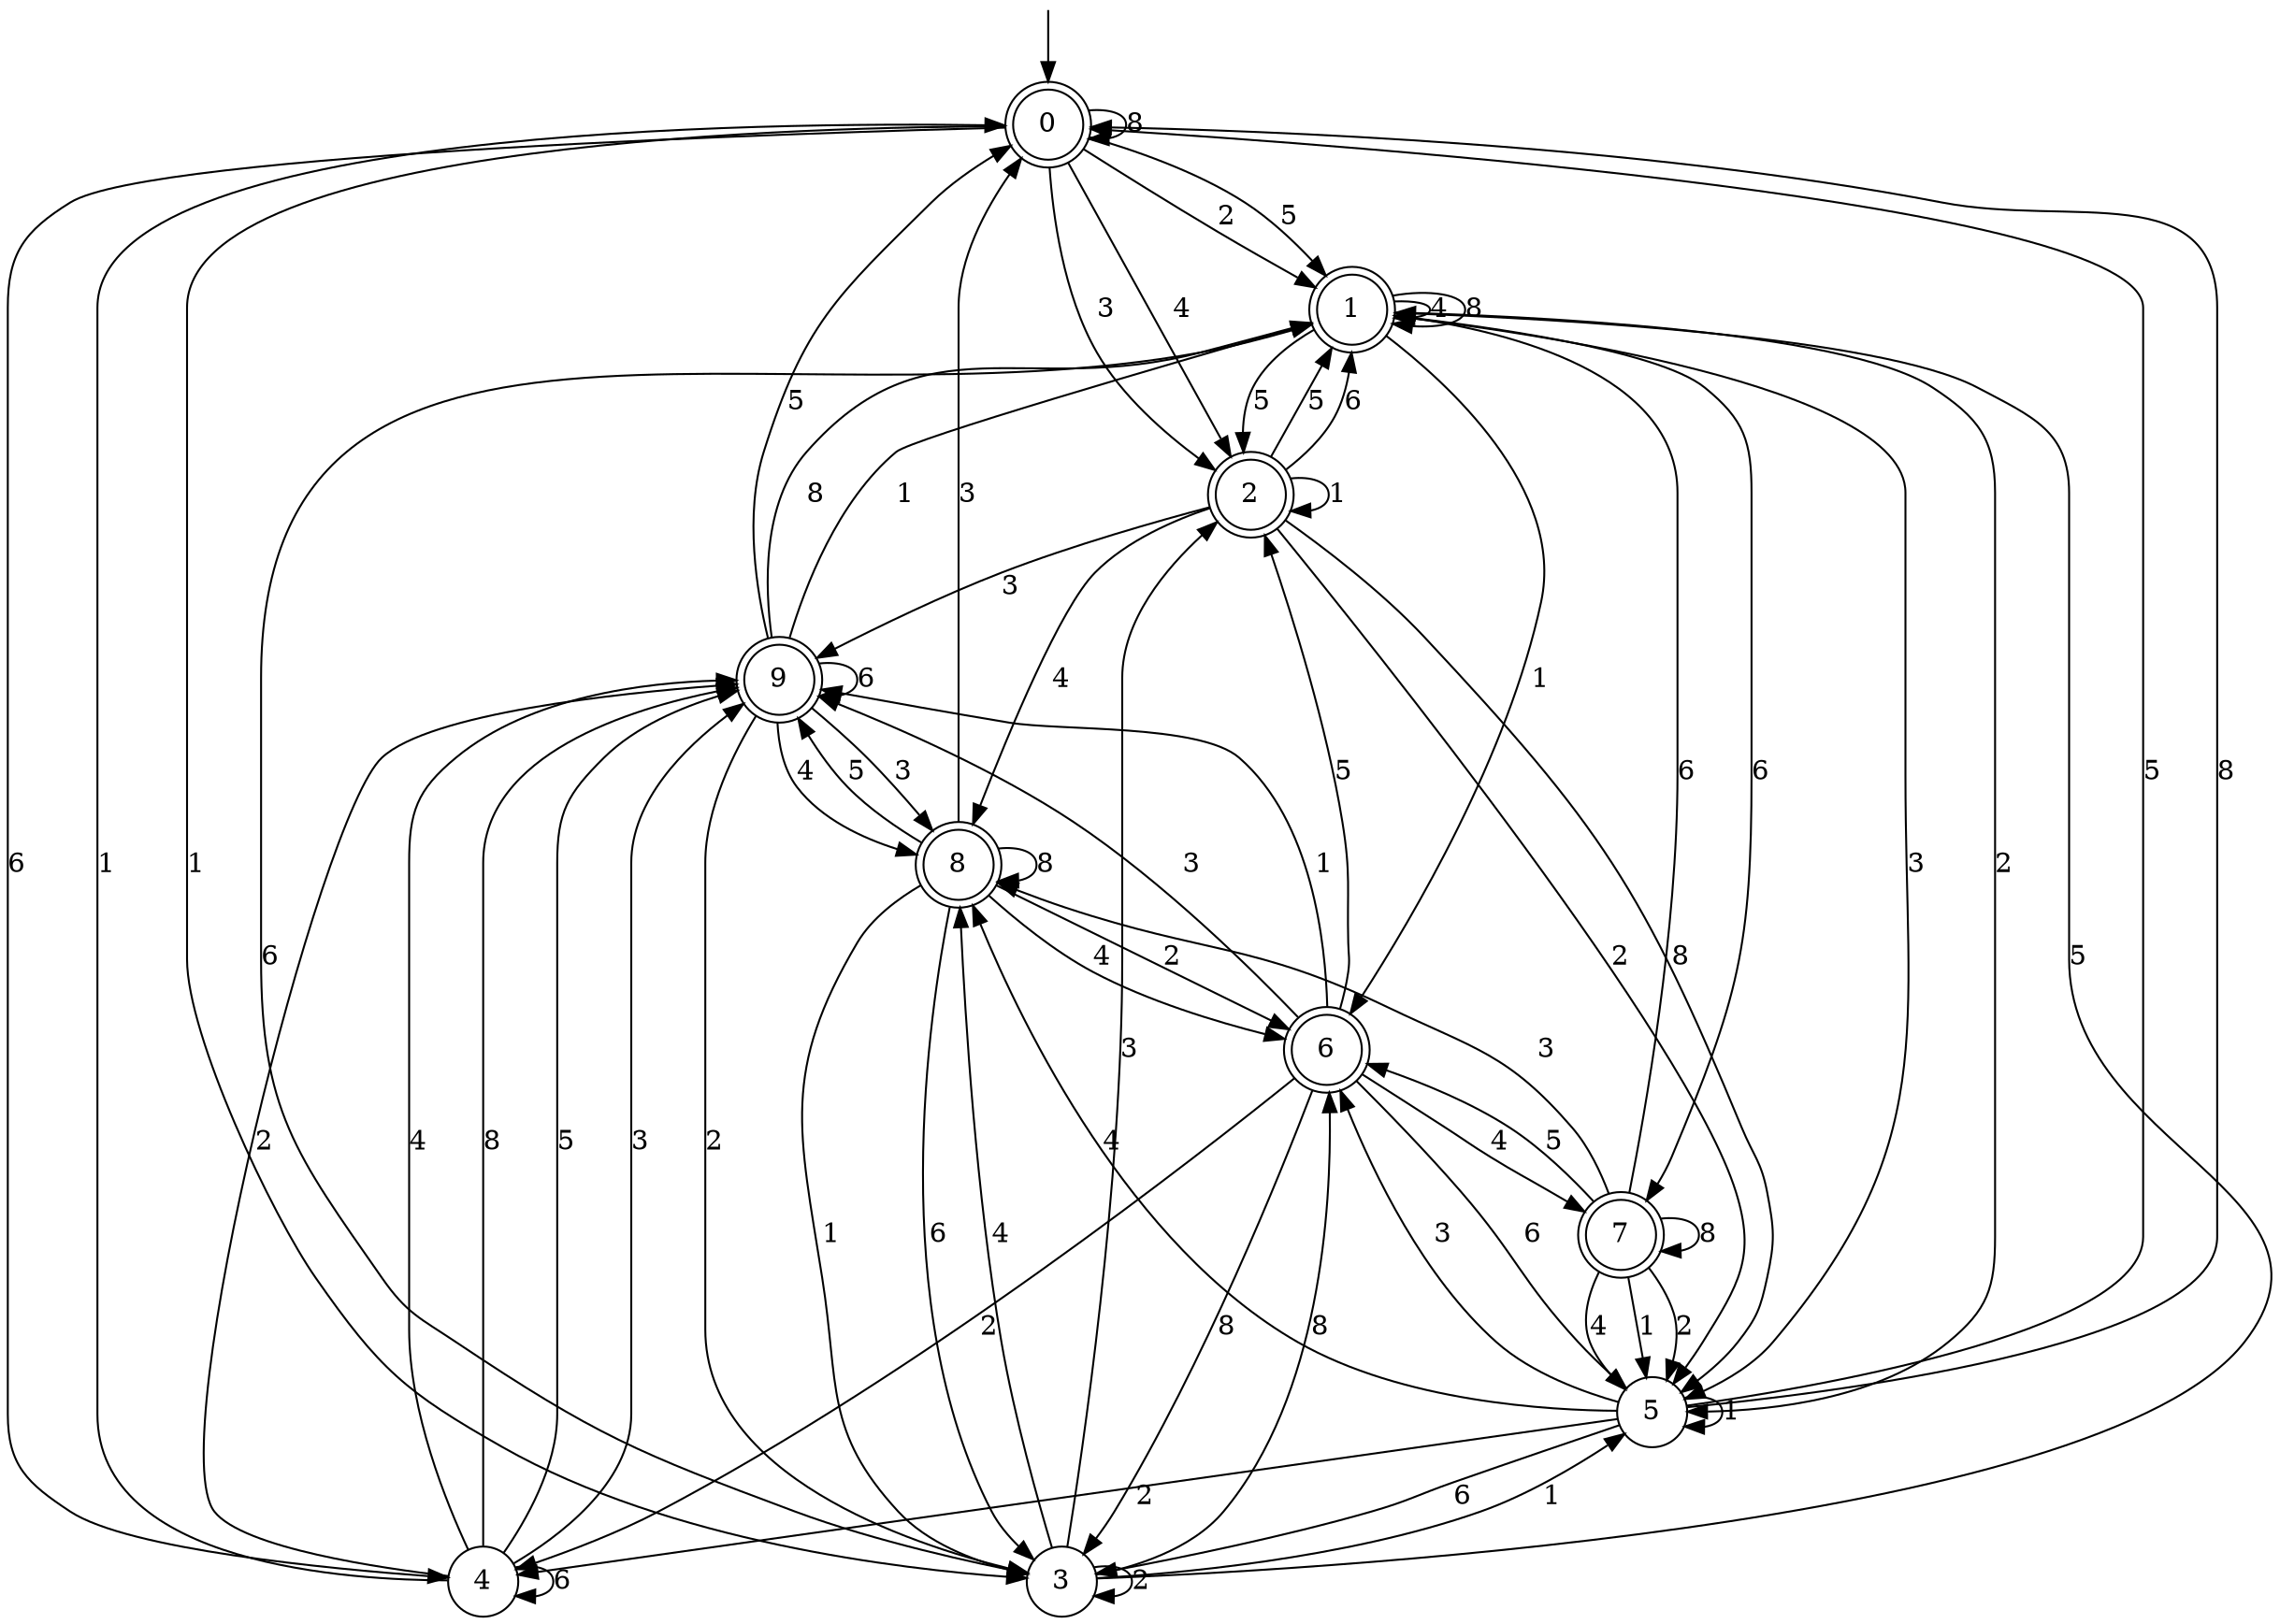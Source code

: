 digraph g {

	s0 [shape="doublecircle" label="0"];
	s1 [shape="doublecircle" label="1"];
	s2 [shape="doublecircle" label="2"];
	s3 [shape="circle" label="3"];
	s4 [shape="circle" label="4"];
	s5 [shape="circle" label="5"];
	s6 [shape="doublecircle" label="6"];
	s7 [shape="doublecircle" label="7"];
	s8 [shape="doublecircle" label="8"];
	s9 [shape="doublecircle" label="9"];
	s0 -> s1 [label="5"];
	s0 -> s1 [label="2"];
	s0 -> s2 [label="4"];
	s0 -> s0 [label="8"];
	s0 -> s3 [label="1"];
	s0 -> s4 [label="6"];
	s0 -> s2 [label="3"];
	s1 -> s2 [label="5"];
	s1 -> s5 [label="2"];
	s1 -> s1 [label="4"];
	s1 -> s1 [label="8"];
	s1 -> s6 [label="1"];
	s1 -> s7 [label="6"];
	s1 -> s5 [label="3"];
	s2 -> s1 [label="5"];
	s2 -> s5 [label="2"];
	s2 -> s8 [label="4"];
	s2 -> s5 [label="8"];
	s2 -> s2 [label="1"];
	s2 -> s1 [label="6"];
	s2 -> s9 [label="3"];
	s3 -> s1 [label="5"];
	s3 -> s3 [label="2"];
	s3 -> s8 [label="4"];
	s3 -> s6 [label="8"];
	s3 -> s5 [label="1"];
	s3 -> s1 [label="6"];
	s3 -> s2 [label="3"];
	s4 -> s9 [label="5"];
	s4 -> s9 [label="2"];
	s4 -> s9 [label="4"];
	s4 -> s9 [label="8"];
	s4 -> s0 [label="1"];
	s4 -> s4 [label="6"];
	s4 -> s9 [label="3"];
	s5 -> s0 [label="5"];
	s5 -> s4 [label="2"];
	s5 -> s8 [label="4"];
	s5 -> s0 [label="8"];
	s5 -> s5 [label="1"];
	s5 -> s3 [label="6"];
	s5 -> s6 [label="3"];
	s6 -> s2 [label="5"];
	s6 -> s4 [label="2"];
	s6 -> s7 [label="4"];
	s6 -> s3 [label="8"];
	s6 -> s9 [label="1"];
	s6 -> s5 [label="6"];
	s6 -> s9 [label="3"];
	s7 -> s6 [label="5"];
	s7 -> s5 [label="2"];
	s7 -> s5 [label="4"];
	s7 -> s7 [label="8"];
	s7 -> s5 [label="1"];
	s7 -> s1 [label="6"];
	s7 -> s8 [label="3"];
	s8 -> s9 [label="5"];
	s8 -> s6 [label="2"];
	s8 -> s6 [label="4"];
	s8 -> s8 [label="8"];
	s8 -> s3 [label="1"];
	s8 -> s3 [label="6"];
	s8 -> s0 [label="3"];
	s9 -> s0 [label="5"];
	s9 -> s3 [label="2"];
	s9 -> s8 [label="4"];
	s9 -> s1 [label="8"];
	s9 -> s1 [label="1"];
	s9 -> s9 [label="6"];
	s9 -> s8 [label="3"];

__start0 [label="" shape="none" width="0" height="0"];
__start0 -> s0;

}
